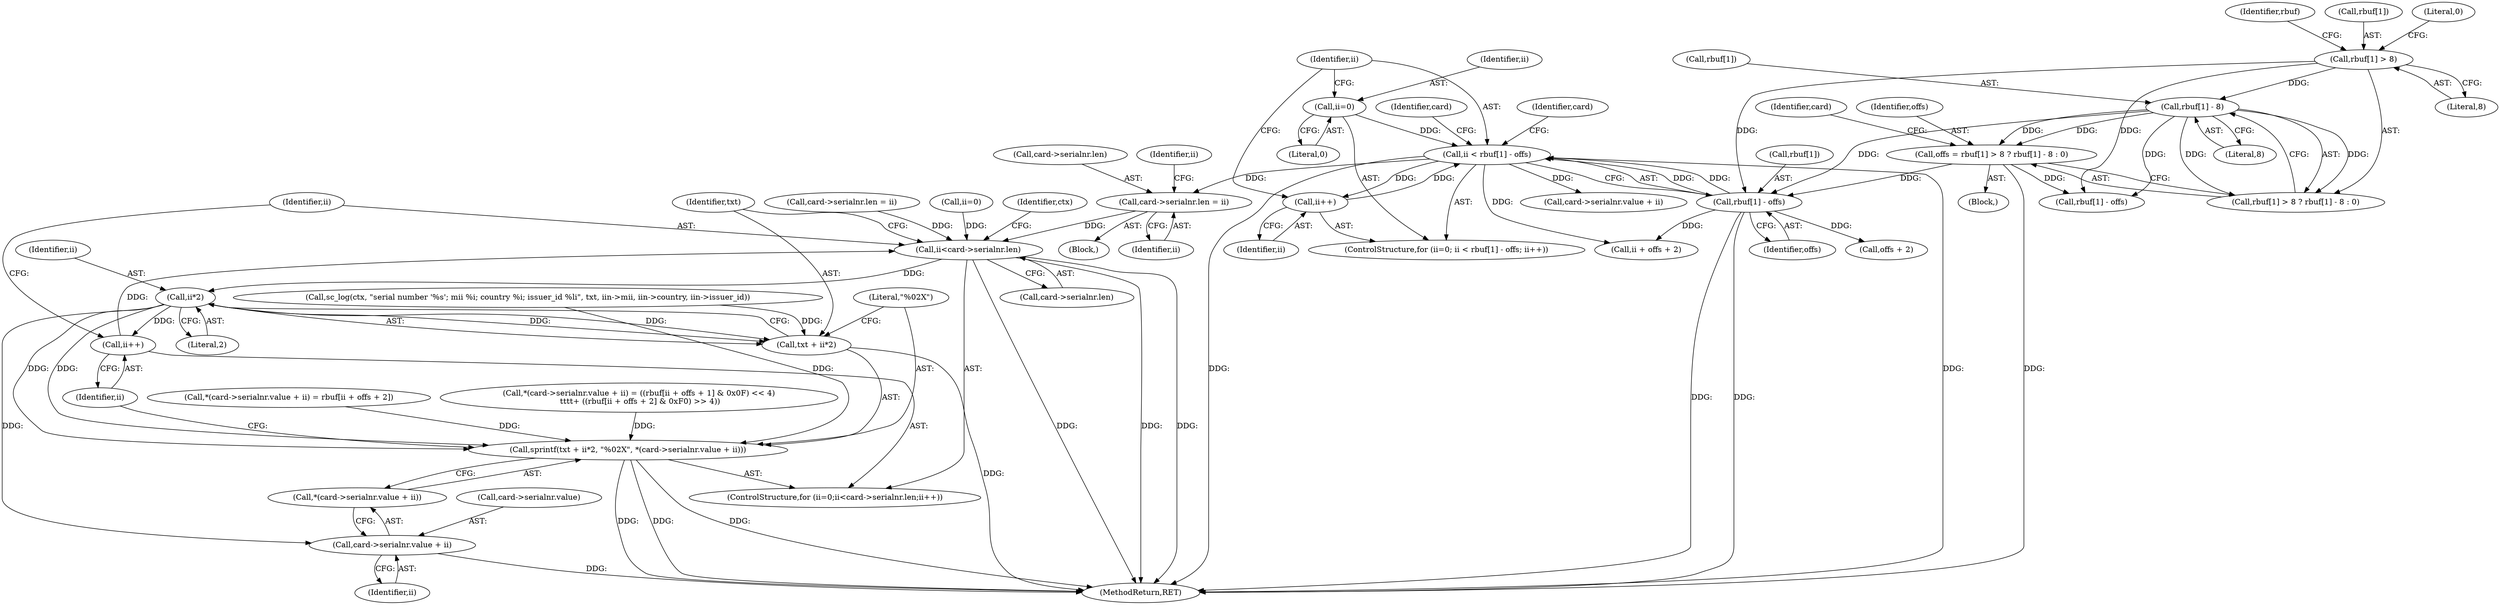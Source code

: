 digraph "0_OpenSC_8fe377e93b4b56060e5bbfb6f3142ceaeca744fa_10@pointer" {
"1000397" [label="(Call,card->serialnr.len = ii)"];
"1000372" [label="(Call,ii < rbuf[1] - offs)"];
"1000369" [label="(Call,ii=0)"];
"1000379" [label="(Call,ii++)"];
"1000374" [label="(Call,rbuf[1] - offs)"];
"1000301" [label="(Call,rbuf[1] - 8)"];
"1000296" [label="(Call,rbuf[1] > 8)"];
"1000293" [label="(Call,offs = rbuf[1] > 8 ? rbuf[1] - 8 : 0)"];
"1000411" [label="(Call,ii<card->serialnr.len)"];
"1000423" [label="(Call,ii*2)"];
"1000418" [label="(Call,ii++)"];
"1000420" [label="(Call,sprintf(txt + ii*2, \"%02X\", *(card->serialnr.value + ii)))"];
"1000421" [label="(Call,txt + ii*2)"];
"1000428" [label="(Call,card->serialnr.value + ii)"];
"1000423" [label="(Call,ii*2)"];
"1000300" [label="(Literal,8)"];
"1000403" [label="(Identifier,ii)"];
"1000374" [label="(Call,rbuf[1] - offs)"];
"1000397" [label="(Call,card->serialnr.len = ii)"];
"1000373" [label="(Identifier,ii)"];
"1000295" [label="(Call,rbuf[1] > 8 ? rbuf[1] - 8 : 0)"];
"1000370" [label="(Identifier,ii)"];
"1000302" [label="(Call,rbuf[1])"];
"1000422" [label="(Identifier,txt)"];
"1000371" [label="(Literal,0)"];
"1000392" [label="(Call,ii + offs + 2)"];
"1000386" [label="(Identifier,card)"];
"1000378" [label="(Identifier,offs)"];
"1000424" [label="(Identifier,ii)"];
"1000413" [label="(Call,card->serialnr.len)"];
"1000320" [label="(Call,rbuf[1] - offs)"];
"1000294" [label="(Identifier,offs)"];
"1000303" [label="(Identifier,rbuf)"];
"1000425" [label="(Literal,2)"];
"1000394" [label="(Call,offs + 2)"];
"1000297" [label="(Call,rbuf[1])"];
"1000435" [label="(Call,sc_log(ctx, \"serial number '%s'; mii %i; country %i; issuer_id %li\", txt, iin->mii, iin->country, iin->issuer_id))"];
"1000296" [label="(Call,rbuf[1] > 8)"];
"1000418" [label="(Call,ii++)"];
"1000367" [label="(Block,)"];
"1000383" [label="(Call,card->serialnr.value + ii)"];
"1000407" [label="(ControlStructure,for (ii=0;ii<card->serialnr.len;ii++))"];
"1000464" [label="(MethodReturn,RET)"];
"1000412" [label="(Identifier,ii)"];
"1000398" [label="(Call,card->serialnr.len)"];
"1000310" [label="(Identifier,card)"];
"1000419" [label="(Identifier,ii)"];
"1000426" [label="(Literal,\"%02X\")"];
"1000427" [label="(Call,*(card->serialnr.value + ii))"];
"1000372" [label="(Call,ii < rbuf[1] - offs)"];
"1000305" [label="(Literal,8)"];
"1000411" [label="(Call,ii<card->serialnr.len)"];
"1000381" [label="(Call,*(card->serialnr.value + ii) = rbuf[ii + offs + 2])"];
"1000429" [label="(Call,card->serialnr.value)"];
"1000359" [label="(Call,card->serialnr.len = ii)"];
"1000369" [label="(Call,ii=0)"];
"1000301" [label="(Call,rbuf[1] - 8)"];
"1000428" [label="(Call,card->serialnr.value + ii)"];
"1000327" [label="(Call,*(card->serialnr.value + ii) = ((rbuf[ii + offs + 1] & 0x0F) << 4)\n \t\t\t\t+ ((rbuf[ii + offs + 2] & 0xF0) >> 4))"];
"1000375" [label="(Call,rbuf[1])"];
"1000400" [label="(Identifier,card)"];
"1000408" [label="(Call,ii=0)"];
"1000379" [label="(Call,ii++)"];
"1000105" [label="(Block,)"];
"1000409" [label="(Identifier,ii)"];
"1000436" [label="(Identifier,ctx)"];
"1000380" [label="(Identifier,ii)"];
"1000434" [label="(Identifier,ii)"];
"1000306" [label="(Literal,0)"];
"1000421" [label="(Call,txt + ii*2)"];
"1000420" [label="(Call,sprintf(txt + ii*2, \"%02X\", *(card->serialnr.value + ii)))"];
"1000293" [label="(Call,offs = rbuf[1] > 8 ? rbuf[1] - 8 : 0)"];
"1000368" [label="(ControlStructure,for (ii=0; ii < rbuf[1] - offs; ii++))"];
"1000397" -> "1000367"  [label="AST: "];
"1000397" -> "1000403"  [label="CFG: "];
"1000398" -> "1000397"  [label="AST: "];
"1000403" -> "1000397"  [label="AST: "];
"1000409" -> "1000397"  [label="CFG: "];
"1000372" -> "1000397"  [label="DDG: "];
"1000397" -> "1000411"  [label="DDG: "];
"1000372" -> "1000368"  [label="AST: "];
"1000372" -> "1000374"  [label="CFG: "];
"1000373" -> "1000372"  [label="AST: "];
"1000374" -> "1000372"  [label="AST: "];
"1000386" -> "1000372"  [label="CFG: "];
"1000400" -> "1000372"  [label="CFG: "];
"1000372" -> "1000464"  [label="DDG: "];
"1000372" -> "1000464"  [label="DDG: "];
"1000369" -> "1000372"  [label="DDG: "];
"1000379" -> "1000372"  [label="DDG: "];
"1000374" -> "1000372"  [label="DDG: "];
"1000374" -> "1000372"  [label="DDG: "];
"1000372" -> "1000379"  [label="DDG: "];
"1000372" -> "1000383"  [label="DDG: "];
"1000372" -> "1000392"  [label="DDG: "];
"1000369" -> "1000368"  [label="AST: "];
"1000369" -> "1000371"  [label="CFG: "];
"1000370" -> "1000369"  [label="AST: "];
"1000371" -> "1000369"  [label="AST: "];
"1000373" -> "1000369"  [label="CFG: "];
"1000379" -> "1000368"  [label="AST: "];
"1000379" -> "1000380"  [label="CFG: "];
"1000380" -> "1000379"  [label="AST: "];
"1000373" -> "1000379"  [label="CFG: "];
"1000374" -> "1000378"  [label="CFG: "];
"1000375" -> "1000374"  [label="AST: "];
"1000378" -> "1000374"  [label="AST: "];
"1000374" -> "1000464"  [label="DDG: "];
"1000374" -> "1000464"  [label="DDG: "];
"1000301" -> "1000374"  [label="DDG: "];
"1000296" -> "1000374"  [label="DDG: "];
"1000293" -> "1000374"  [label="DDG: "];
"1000374" -> "1000392"  [label="DDG: "];
"1000374" -> "1000394"  [label="DDG: "];
"1000301" -> "1000295"  [label="AST: "];
"1000301" -> "1000305"  [label="CFG: "];
"1000302" -> "1000301"  [label="AST: "];
"1000305" -> "1000301"  [label="AST: "];
"1000295" -> "1000301"  [label="CFG: "];
"1000301" -> "1000293"  [label="DDG: "];
"1000301" -> "1000293"  [label="DDG: "];
"1000301" -> "1000295"  [label="DDG: "];
"1000301" -> "1000295"  [label="DDG: "];
"1000296" -> "1000301"  [label="DDG: "];
"1000301" -> "1000320"  [label="DDG: "];
"1000296" -> "1000295"  [label="AST: "];
"1000296" -> "1000300"  [label="CFG: "];
"1000297" -> "1000296"  [label="AST: "];
"1000300" -> "1000296"  [label="AST: "];
"1000303" -> "1000296"  [label="CFG: "];
"1000306" -> "1000296"  [label="CFG: "];
"1000296" -> "1000320"  [label="DDG: "];
"1000293" -> "1000105"  [label="AST: "];
"1000293" -> "1000295"  [label="CFG: "];
"1000294" -> "1000293"  [label="AST: "];
"1000295" -> "1000293"  [label="AST: "];
"1000310" -> "1000293"  [label="CFG: "];
"1000293" -> "1000464"  [label="DDG: "];
"1000293" -> "1000320"  [label="DDG: "];
"1000411" -> "1000407"  [label="AST: "];
"1000411" -> "1000413"  [label="CFG: "];
"1000412" -> "1000411"  [label="AST: "];
"1000413" -> "1000411"  [label="AST: "];
"1000422" -> "1000411"  [label="CFG: "];
"1000436" -> "1000411"  [label="CFG: "];
"1000411" -> "1000464"  [label="DDG: "];
"1000411" -> "1000464"  [label="DDG: "];
"1000411" -> "1000464"  [label="DDG: "];
"1000408" -> "1000411"  [label="DDG: "];
"1000418" -> "1000411"  [label="DDG: "];
"1000359" -> "1000411"  [label="DDG: "];
"1000411" -> "1000423"  [label="DDG: "];
"1000423" -> "1000421"  [label="AST: "];
"1000423" -> "1000425"  [label="CFG: "];
"1000424" -> "1000423"  [label="AST: "];
"1000425" -> "1000423"  [label="AST: "];
"1000421" -> "1000423"  [label="CFG: "];
"1000423" -> "1000418"  [label="DDG: "];
"1000423" -> "1000420"  [label="DDG: "];
"1000423" -> "1000420"  [label="DDG: "];
"1000423" -> "1000421"  [label="DDG: "];
"1000423" -> "1000421"  [label="DDG: "];
"1000423" -> "1000428"  [label="DDG: "];
"1000418" -> "1000407"  [label="AST: "];
"1000418" -> "1000419"  [label="CFG: "];
"1000419" -> "1000418"  [label="AST: "];
"1000412" -> "1000418"  [label="CFG: "];
"1000420" -> "1000407"  [label="AST: "];
"1000420" -> "1000427"  [label="CFG: "];
"1000421" -> "1000420"  [label="AST: "];
"1000426" -> "1000420"  [label="AST: "];
"1000427" -> "1000420"  [label="AST: "];
"1000419" -> "1000420"  [label="CFG: "];
"1000420" -> "1000464"  [label="DDG: "];
"1000420" -> "1000464"  [label="DDG: "];
"1000420" -> "1000464"  [label="DDG: "];
"1000435" -> "1000420"  [label="DDG: "];
"1000327" -> "1000420"  [label="DDG: "];
"1000381" -> "1000420"  [label="DDG: "];
"1000422" -> "1000421"  [label="AST: "];
"1000426" -> "1000421"  [label="CFG: "];
"1000421" -> "1000464"  [label="DDG: "];
"1000435" -> "1000421"  [label="DDG: "];
"1000428" -> "1000427"  [label="AST: "];
"1000428" -> "1000434"  [label="CFG: "];
"1000429" -> "1000428"  [label="AST: "];
"1000434" -> "1000428"  [label="AST: "];
"1000427" -> "1000428"  [label="CFG: "];
"1000428" -> "1000464"  [label="DDG: "];
}
